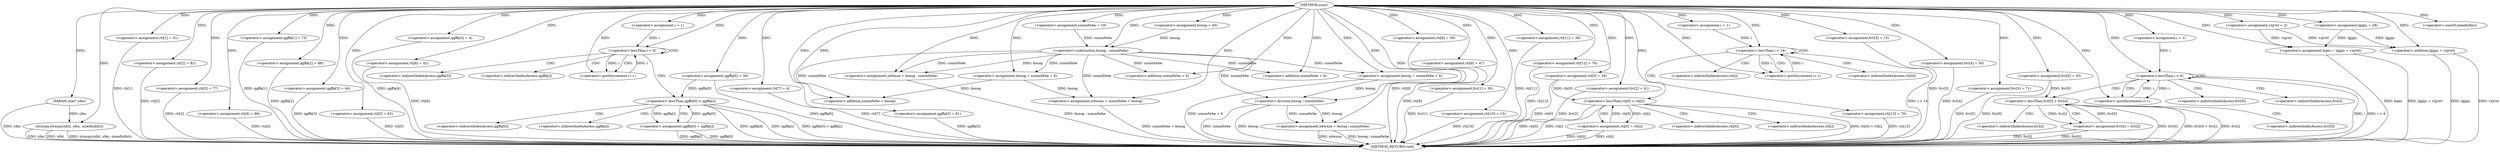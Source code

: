 digraph suzu {  
"1000100" [label = "(METHOD,suzu)" ]
"1000371" [label = "(METHOD_RETURN,void)" ]
"1000101" [label = "(PARAM,char* yfez)" ]
"1000104" [label = "(strncpy,strncpy(nfnt, yfez, sizeof(nfnt)))" ]
"1000107" [label = "(<operator>.sizeOf,sizeof(nfnt))" ]
"1000110" [label = "(<operator>.assignment,rti[0] = 29)" ]
"1000116" [label = "(<operator>.assignment,rti[1] = 51)" ]
"1000123" [label = "(<operator>.assignment,vzjrwl = 2)" ]
"1000126" [label = "(<operator>.assignment,rti[2] = 82)" ]
"1000131" [label = "(<operator>.assignment,qgffa[0] = 30)" ]
"1000137" [label = "(<operator>.assignment,bozog = 45)" ]
"1000140" [label = "(<operator>.assignment,rti[3] = 77)" ]
"1000145" [label = "(<operator>.assignment,rti[4] = 88)" ]
"1000150" [label = "(<operator>.assignment,qgffa[1] = 75)" ]
"1000156" [label = "(<operator>.assignment,szmmfwbe = 19)" ]
"1000159" [label = "(<operator>.assignment,qgffa[2] = 88)" ]
"1000164" [label = "(<operator>.assignment,fcv[0] = 45)" ]
"1000169" [label = "(<operator>.assignment,qgffa[3] = 44)" ]
"1000175" [label = "(<operator>.assignment,rti[5] = 82)" ]
"1000180" [label = "(<operator>.assignment,qgffa[4] = 4)" ]
"1000185" [label = "(<operator>.assignment,rti[6] = 42)" ]
"1000190" [label = "(<operator>.assignment,xdwnza = bozog - szmmfwbe)" ]
"1000192" [label = "(<operator>.subtraction,bozog - szmmfwbe)" ]
"1000196" [label = "(<operator>.assignment,lgjpjs = 28)" ]
"1000199" [label = "(<operator>.assignment,rti[7] = 4)" ]
"1000204" [label = "(<operator>.assignment,qgffa[5] = 81)" ]
"1000212" [label = "(<operator>.assignment,i = 1)" ]
"1000215" [label = "(<operator>.lessThan,i < 6)" ]
"1000218" [label = "(<operator>.postIncrement,i++)" ]
"1000222" [label = "(<operator>.lessThan,qgffa[0] < qgffa[i])" ]
"1000230" [label = "(<operator>.assignment,qgffa[0] = qgffa[i])" ]
"1000237" [label = "(<operator>.assignment,rti[8] = 39)" ]
"1000242" [label = "(<operator>.assignment,bozog = szmmfwbe + 6)" ]
"1000244" [label = "(<operator>.addition,szmmfwbe + 6)" ]
"1000247" [label = "(<operator>.assignment,rti[9] = 47)" ]
"1000252" [label = "(<operator>.assignment,fcv[1] = 50)" ]
"1000257" [label = "(<operator>.assignment,rti[10] = 15)" ]
"1000262" [label = "(<operator>.assignment,rti[11] = 38)" ]
"1000267" [label = "(<operator>.assignment,rti[12] = 76)" ]
"1000272" [label = "(<operator>.assignment,xdwnza = szmmfwbe + bozog)" ]
"1000274" [label = "(<operator>.addition,szmmfwbe + bozog)" ]
"1000277" [label = "(<operator>.assignment,fcv[2] = 41)" ]
"1000282" [label = "(<operator>.assignment,rti[13] = 76)" ]
"1000287" [label = "(<operator>.assignment,fcv[3] = 15)" ]
"1000292" [label = "(<operator>.assignment,fcv[4] = 50)" ]
"1000297" [label = "(<operator>.assignment,fcv[5] = 71)" ]
"1000304" [label = "(<operator>.assignment,i = 1)" ]
"1000307" [label = "(<operator>.lessThan,i < 14)" ]
"1000310" [label = "(<operator>.postIncrement,i++)" ]
"1000314" [label = "(<operator>.lessThan,rti[0] < rti[i])" ]
"1000322" [label = "(<operator>.assignment,rti[0] = rti[i])" ]
"1000331" [label = "(<operator>.assignment,i = 1)" ]
"1000334" [label = "(<operator>.lessThan,i < 6)" ]
"1000337" [label = "(<operator>.postIncrement,i++)" ]
"1000341" [label = "(<operator>.lessThan,fcv[0] < fcv[i])" ]
"1000349" [label = "(<operator>.assignment,fcv[0] = fcv[i])" ]
"1000356" [label = "(<operator>.assignment,hqez = lgjpjs + vzjrwl)" ]
"1000358" [label = "(<operator>.addition,lgjpjs + vzjrwl)" ]
"1000361" [label = "(<operator>.assignment,bozog = szmmfwbe + 6)" ]
"1000363" [label = "(<operator>.addition,szmmfwbe + 6)" ]
"1000366" [label = "(<operator>.assignment,xdwnza = bozog / szmmfwbe)" ]
"1000368" [label = "(<operator>.division,bozog / szmmfwbe)" ]
"1000223" [label = "(<operator>.indirectIndexAccess,qgffa[0])" ]
"1000226" [label = "(<operator>.indirectIndexAccess,qgffa[i])" ]
"1000231" [label = "(<operator>.indirectIndexAccess,qgffa[0])" ]
"1000234" [label = "(<operator>.indirectIndexAccess,qgffa[i])" ]
"1000315" [label = "(<operator>.indirectIndexAccess,rti[0])" ]
"1000318" [label = "(<operator>.indirectIndexAccess,rti[i])" ]
"1000323" [label = "(<operator>.indirectIndexAccess,rti[0])" ]
"1000326" [label = "(<operator>.indirectIndexAccess,rti[i])" ]
"1000342" [label = "(<operator>.indirectIndexAccess,fcv[0])" ]
"1000345" [label = "(<operator>.indirectIndexAccess,fcv[i])" ]
"1000350" [label = "(<operator>.indirectIndexAccess,fcv[0])" ]
"1000353" [label = "(<operator>.indirectIndexAccess,fcv[i])" ]
  "1000222" -> "1000371"  [ label = "DDG: qgffa[0]"] 
  "1000349" -> "1000371"  [ label = "DDG: fcv[i]"] 
  "1000368" -> "1000371"  [ label = "DDG: szmmfwbe"] 
  "1000180" -> "1000371"  [ label = "DDG: qgffa[4]"] 
  "1000341" -> "1000371"  [ label = "DDG: fcv[0]"] 
  "1000204" -> "1000371"  [ label = "DDG: qgffa[5]"] 
  "1000199" -> "1000371"  [ label = "DDG: rti[7]"] 
  "1000334" -> "1000371"  [ label = "DDG: i"] 
  "1000126" -> "1000371"  [ label = "DDG: rti[2]"] 
  "1000116" -> "1000371"  [ label = "DDG: rti[1]"] 
  "1000307" -> "1000371"  [ label = "DDG: i < 14"] 
  "1000257" -> "1000371"  [ label = "DDG: rti[10]"] 
  "1000104" -> "1000371"  [ label = "DDG: nfnt"] 
  "1000334" -> "1000371"  [ label = "DDG: i < 6"] 
  "1000322" -> "1000371"  [ label = "DDG: rti[0]"] 
  "1000368" -> "1000371"  [ label = "DDG: bozog"] 
  "1000230" -> "1000371"  [ label = "DDG: qgffa[i]"] 
  "1000282" -> "1000371"  [ label = "DDG: rti[13]"] 
  "1000297" -> "1000371"  [ label = "DDG: fcv[5]"] 
  "1000272" -> "1000371"  [ label = "DDG: szmmfwbe + bozog"] 
  "1000222" -> "1000371"  [ label = "DDG: qgffa[i]"] 
  "1000267" -> "1000371"  [ label = "DDG: rti[12]"] 
  "1000366" -> "1000371"  [ label = "DDG: bozog / szmmfwbe"] 
  "1000341" -> "1000371"  [ label = "DDG: fcv[0] < fcv[i]"] 
  "1000341" -> "1000371"  [ label = "DDG: fcv[i]"] 
  "1000252" -> "1000371"  [ label = "DDG: fcv[1]"] 
  "1000262" -> "1000371"  [ label = "DDG: rti[11]"] 
  "1000349" -> "1000371"  [ label = "DDG: fcv[0]"] 
  "1000366" -> "1000371"  [ label = "DDG: xdwnza"] 
  "1000292" -> "1000371"  [ label = "DDG: fcv[4]"] 
  "1000104" -> "1000371"  [ label = "DDG: strncpy(nfnt, yfez, sizeof(nfnt))"] 
  "1000358" -> "1000371"  [ label = "DDG: lgjpjs"] 
  "1000222" -> "1000371"  [ label = "DDG: qgffa[0] < qgffa[i]"] 
  "1000287" -> "1000371"  [ label = "DDG: fcv[3]"] 
  "1000314" -> "1000371"  [ label = "DDG: rti[0] < rti[i]"] 
  "1000247" -> "1000371"  [ label = "DDG: rti[9]"] 
  "1000169" -> "1000371"  [ label = "DDG: qgffa[3]"] 
  "1000230" -> "1000371"  [ label = "DDG: qgffa[0]"] 
  "1000314" -> "1000371"  [ label = "DDG: rti[0]"] 
  "1000140" -> "1000371"  [ label = "DDG: rti[3]"] 
  "1000190" -> "1000371"  [ label = "DDG: bozog - szmmfwbe"] 
  "1000101" -> "1000371"  [ label = "DDG: yfez"] 
  "1000175" -> "1000371"  [ label = "DDG: rti[5]"] 
  "1000277" -> "1000371"  [ label = "DDG: fcv[2]"] 
  "1000361" -> "1000371"  [ label = "DDG: szmmfwbe + 6"] 
  "1000356" -> "1000371"  [ label = "DDG: hqez"] 
  "1000237" -> "1000371"  [ label = "DDG: rti[8]"] 
  "1000159" -> "1000371"  [ label = "DDG: qgffa[2]"] 
  "1000110" -> "1000371"  [ label = "DDG: rti[0]"] 
  "1000314" -> "1000371"  [ label = "DDG: rti[i]"] 
  "1000322" -> "1000371"  [ label = "DDG: rti[i]"] 
  "1000145" -> "1000371"  [ label = "DDG: rti[4]"] 
  "1000356" -> "1000371"  [ label = "DDG: lgjpjs + vzjrwl"] 
  "1000164" -> "1000371"  [ label = "DDG: fcv[0]"] 
  "1000150" -> "1000371"  [ label = "DDG: qgffa[1]"] 
  "1000104" -> "1000371"  [ label = "DDG: yfez"] 
  "1000185" -> "1000371"  [ label = "DDG: rti[6]"] 
  "1000131" -> "1000371"  [ label = "DDG: qgffa[0]"] 
  "1000358" -> "1000371"  [ label = "DDG: vzjrwl"] 
  "1000100" -> "1000101"  [ label = "DDG: "] 
  "1000100" -> "1000104"  [ label = "DDG: "] 
  "1000101" -> "1000104"  [ label = "DDG: yfez"] 
  "1000100" -> "1000107"  [ label = "DDG: "] 
  "1000100" -> "1000110"  [ label = "DDG: "] 
  "1000100" -> "1000116"  [ label = "DDG: "] 
  "1000100" -> "1000123"  [ label = "DDG: "] 
  "1000100" -> "1000126"  [ label = "DDG: "] 
  "1000100" -> "1000131"  [ label = "DDG: "] 
  "1000100" -> "1000137"  [ label = "DDG: "] 
  "1000100" -> "1000140"  [ label = "DDG: "] 
  "1000100" -> "1000145"  [ label = "DDG: "] 
  "1000100" -> "1000150"  [ label = "DDG: "] 
  "1000100" -> "1000156"  [ label = "DDG: "] 
  "1000100" -> "1000159"  [ label = "DDG: "] 
  "1000100" -> "1000164"  [ label = "DDG: "] 
  "1000100" -> "1000169"  [ label = "DDG: "] 
  "1000100" -> "1000175"  [ label = "DDG: "] 
  "1000100" -> "1000180"  [ label = "DDG: "] 
  "1000100" -> "1000185"  [ label = "DDG: "] 
  "1000192" -> "1000190"  [ label = "DDG: bozog"] 
  "1000192" -> "1000190"  [ label = "DDG: szmmfwbe"] 
  "1000100" -> "1000190"  [ label = "DDG: "] 
  "1000137" -> "1000192"  [ label = "DDG: bozog"] 
  "1000100" -> "1000192"  [ label = "DDG: "] 
  "1000156" -> "1000192"  [ label = "DDG: szmmfwbe"] 
  "1000100" -> "1000196"  [ label = "DDG: "] 
  "1000100" -> "1000199"  [ label = "DDG: "] 
  "1000100" -> "1000204"  [ label = "DDG: "] 
  "1000100" -> "1000212"  [ label = "DDG: "] 
  "1000212" -> "1000215"  [ label = "DDG: i"] 
  "1000218" -> "1000215"  [ label = "DDG: i"] 
  "1000100" -> "1000215"  [ label = "DDG: "] 
  "1000215" -> "1000218"  [ label = "DDG: i"] 
  "1000100" -> "1000218"  [ label = "DDG: "] 
  "1000230" -> "1000222"  [ label = "DDG: qgffa[0]"] 
  "1000131" -> "1000222"  [ label = "DDG: qgffa[0]"] 
  "1000222" -> "1000230"  [ label = "DDG: qgffa[i]"] 
  "1000100" -> "1000237"  [ label = "DDG: "] 
  "1000192" -> "1000242"  [ label = "DDG: szmmfwbe"] 
  "1000100" -> "1000242"  [ label = "DDG: "] 
  "1000192" -> "1000244"  [ label = "DDG: szmmfwbe"] 
  "1000100" -> "1000244"  [ label = "DDG: "] 
  "1000100" -> "1000247"  [ label = "DDG: "] 
  "1000100" -> "1000252"  [ label = "DDG: "] 
  "1000100" -> "1000257"  [ label = "DDG: "] 
  "1000100" -> "1000262"  [ label = "DDG: "] 
  "1000100" -> "1000267"  [ label = "DDG: "] 
  "1000100" -> "1000272"  [ label = "DDG: "] 
  "1000192" -> "1000272"  [ label = "DDG: szmmfwbe"] 
  "1000242" -> "1000272"  [ label = "DDG: bozog"] 
  "1000100" -> "1000274"  [ label = "DDG: "] 
  "1000192" -> "1000274"  [ label = "DDG: szmmfwbe"] 
  "1000242" -> "1000274"  [ label = "DDG: bozog"] 
  "1000100" -> "1000277"  [ label = "DDG: "] 
  "1000100" -> "1000282"  [ label = "DDG: "] 
  "1000100" -> "1000287"  [ label = "DDG: "] 
  "1000100" -> "1000292"  [ label = "DDG: "] 
  "1000100" -> "1000297"  [ label = "DDG: "] 
  "1000100" -> "1000304"  [ label = "DDG: "] 
  "1000310" -> "1000307"  [ label = "DDG: i"] 
  "1000304" -> "1000307"  [ label = "DDG: i"] 
  "1000100" -> "1000307"  [ label = "DDG: "] 
  "1000307" -> "1000310"  [ label = "DDG: i"] 
  "1000100" -> "1000310"  [ label = "DDG: "] 
  "1000322" -> "1000314"  [ label = "DDG: rti[0]"] 
  "1000110" -> "1000314"  [ label = "DDG: rti[0]"] 
  "1000314" -> "1000322"  [ label = "DDG: rti[i]"] 
  "1000100" -> "1000331"  [ label = "DDG: "] 
  "1000331" -> "1000334"  [ label = "DDG: i"] 
  "1000337" -> "1000334"  [ label = "DDG: i"] 
  "1000100" -> "1000334"  [ label = "DDG: "] 
  "1000334" -> "1000337"  [ label = "DDG: i"] 
  "1000100" -> "1000337"  [ label = "DDG: "] 
  "1000349" -> "1000341"  [ label = "DDG: fcv[0]"] 
  "1000164" -> "1000341"  [ label = "DDG: fcv[0]"] 
  "1000341" -> "1000349"  [ label = "DDG: fcv[i]"] 
  "1000196" -> "1000356"  [ label = "DDG: lgjpjs"] 
  "1000100" -> "1000356"  [ label = "DDG: "] 
  "1000123" -> "1000356"  [ label = "DDG: vzjrwl"] 
  "1000196" -> "1000358"  [ label = "DDG: lgjpjs"] 
  "1000100" -> "1000358"  [ label = "DDG: "] 
  "1000123" -> "1000358"  [ label = "DDG: vzjrwl"] 
  "1000100" -> "1000361"  [ label = "DDG: "] 
  "1000192" -> "1000361"  [ label = "DDG: szmmfwbe"] 
  "1000100" -> "1000363"  [ label = "DDG: "] 
  "1000192" -> "1000363"  [ label = "DDG: szmmfwbe"] 
  "1000368" -> "1000366"  [ label = "DDG: bozog"] 
  "1000368" -> "1000366"  [ label = "DDG: szmmfwbe"] 
  "1000100" -> "1000366"  [ label = "DDG: "] 
  "1000361" -> "1000368"  [ label = "DDG: bozog"] 
  "1000100" -> "1000368"  [ label = "DDG: "] 
  "1000192" -> "1000368"  [ label = "DDG: szmmfwbe"] 
  "1000215" -> "1000223"  [ label = "CDG: "] 
  "1000215" -> "1000222"  [ label = "CDG: "] 
  "1000215" -> "1000218"  [ label = "CDG: "] 
  "1000215" -> "1000215"  [ label = "CDG: "] 
  "1000215" -> "1000226"  [ label = "CDG: "] 
  "1000222" -> "1000234"  [ label = "CDG: "] 
  "1000222" -> "1000231"  [ label = "CDG: "] 
  "1000222" -> "1000230"  [ label = "CDG: "] 
  "1000307" -> "1000318"  [ label = "CDG: "] 
  "1000307" -> "1000315"  [ label = "CDG: "] 
  "1000307" -> "1000314"  [ label = "CDG: "] 
  "1000307" -> "1000310"  [ label = "CDG: "] 
  "1000307" -> "1000307"  [ label = "CDG: "] 
  "1000314" -> "1000326"  [ label = "CDG: "] 
  "1000314" -> "1000323"  [ label = "CDG: "] 
  "1000314" -> "1000322"  [ label = "CDG: "] 
  "1000334" -> "1000334"  [ label = "CDG: "] 
  "1000334" -> "1000345"  [ label = "CDG: "] 
  "1000334" -> "1000342"  [ label = "CDG: "] 
  "1000334" -> "1000341"  [ label = "CDG: "] 
  "1000334" -> "1000337"  [ label = "CDG: "] 
  "1000341" -> "1000350"  [ label = "CDG: "] 
  "1000341" -> "1000349"  [ label = "CDG: "] 
  "1000341" -> "1000353"  [ label = "CDG: "] 
}
